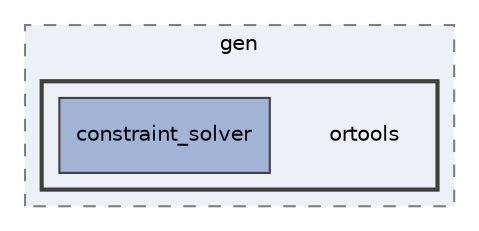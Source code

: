 digraph "ortools"
{
 // LATEX_PDF_SIZE
  edge [fontname="Helvetica",fontsize="10",labelfontname="Helvetica",labelfontsize="10"];
  node [fontname="Helvetica",fontsize="10",shape=record];
  compound=true
  subgraph clusterdir_b2c6d49957bf5d0c7726edb4b829cd4d {
    graph [ bgcolor="#edf0f7", pencolor="grey50", style="filled,dashed,", label="gen", fontname="Helvetica", fontsize="10", URL="dir_b2c6d49957bf5d0c7726edb4b829cd4d.html"]
  subgraph clusterdir_dd9e6105f85b4b8d1432afc92516bdf4 {
    graph [ bgcolor="#edf0f7", pencolor="grey25", style="filled,bold,", label="", fontname="Helvetica", fontsize="10", URL="dir_dd9e6105f85b4b8d1432afc92516bdf4.html"]
    dir_dd9e6105f85b4b8d1432afc92516bdf4 [shape=plaintext, label="ortools"];
  dir_37019ba8edd362d5e2e12880bdfa4c61 [shape=box, label="constraint_solver", style="filled,", fillcolor="#a2b4d6", color="grey25", URL="dir_37019ba8edd362d5e2e12880bdfa4c61.html"];
  }
  }
}
